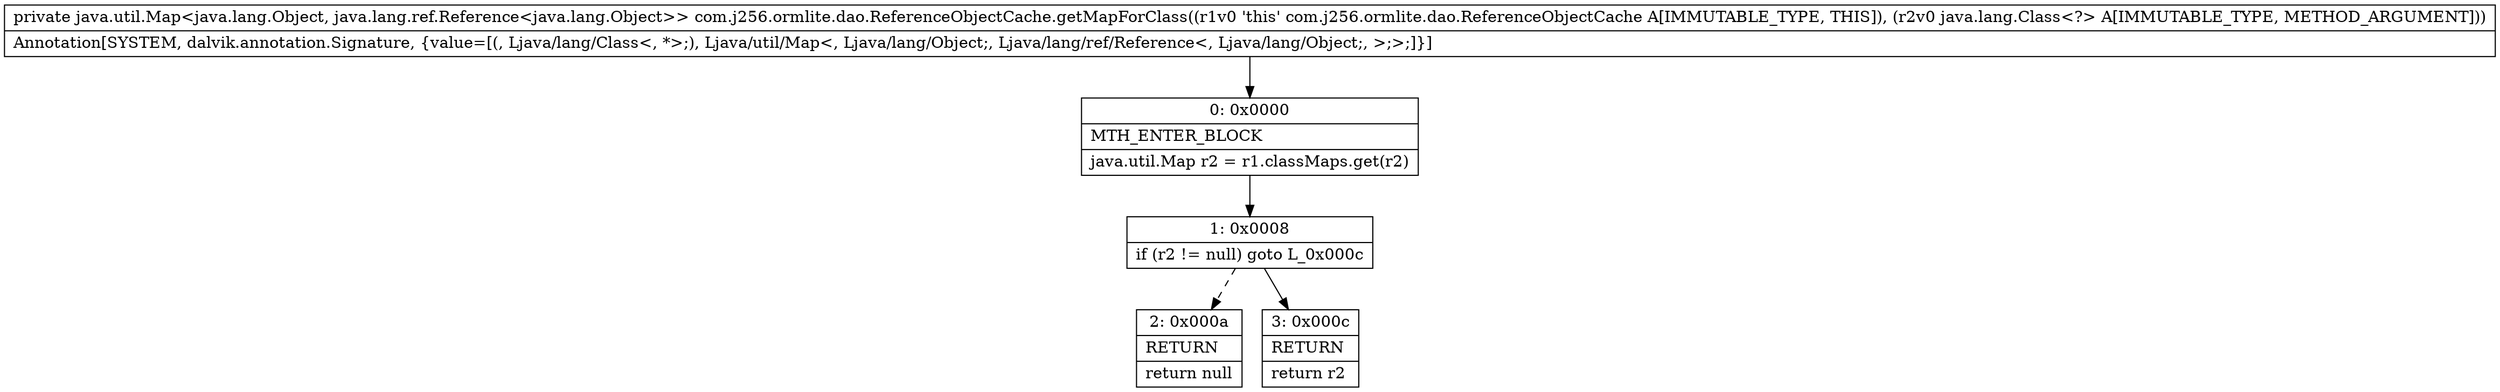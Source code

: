 digraph "CFG forcom.j256.ormlite.dao.ReferenceObjectCache.getMapForClass(Ljava\/lang\/Class;)Ljava\/util\/Map;" {
Node_0 [shape=record,label="{0\:\ 0x0000|MTH_ENTER_BLOCK\l|java.util.Map r2 = r1.classMaps.get(r2)\l}"];
Node_1 [shape=record,label="{1\:\ 0x0008|if (r2 != null) goto L_0x000c\l}"];
Node_2 [shape=record,label="{2\:\ 0x000a|RETURN\l|return null\l}"];
Node_3 [shape=record,label="{3\:\ 0x000c|RETURN\l|return r2\l}"];
MethodNode[shape=record,label="{private java.util.Map\<java.lang.Object, java.lang.ref.Reference\<java.lang.Object\>\> com.j256.ormlite.dao.ReferenceObjectCache.getMapForClass((r1v0 'this' com.j256.ormlite.dao.ReferenceObjectCache A[IMMUTABLE_TYPE, THIS]), (r2v0 java.lang.Class\<?\> A[IMMUTABLE_TYPE, METHOD_ARGUMENT]))  | Annotation[SYSTEM, dalvik.annotation.Signature, \{value=[(, Ljava\/lang\/Class\<, *\>;), Ljava\/util\/Map\<, Ljava\/lang\/Object;, Ljava\/lang\/ref\/Reference\<, Ljava\/lang\/Object;, \>;\>;]\}]\l}"];
MethodNode -> Node_0;
Node_0 -> Node_1;
Node_1 -> Node_2[style=dashed];
Node_1 -> Node_3;
}

